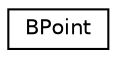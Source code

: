 digraph G
{
  edge [fontname="Helvetica",fontsize="10",labelfontname="Helvetica",labelfontsize="10"];
  node [fontname="Helvetica",fontsize="10",shape=record];
  rankdir=LR;
  Node1 [label="BPoint",height=0.2,width=0.4,color="black", fillcolor="white", style="filled",URL="$d9/d51/structBPoint.html"];
}

